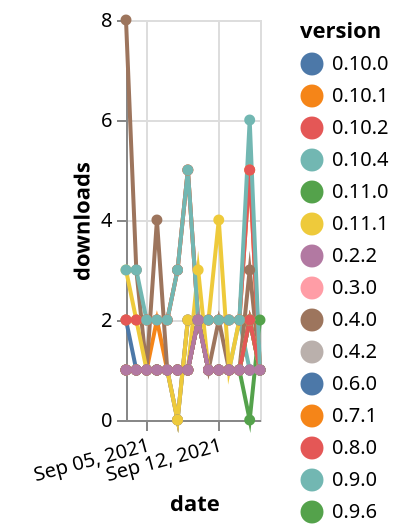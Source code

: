 {"$schema": "https://vega.github.io/schema/vega-lite/v5.json", "description": "A simple bar chart with embedded data.", "data": {"values": [{"date": "2021-09-03", "total": 165, "delta": 1, "version": "0.10.1"}, {"date": "2021-09-04", "total": 166, "delta": 1, "version": "0.10.1"}, {"date": "2021-09-05", "total": 167, "delta": 1, "version": "0.10.1"}, {"date": "2021-09-06", "total": 169, "delta": 2, "version": "0.10.1"}, {"date": "2021-09-07", "total": 170, "delta": 1, "version": "0.10.1"}, {"date": "2021-09-08", "total": 171, "delta": 1, "version": "0.10.1"}, {"date": "2021-09-09", "total": 172, "delta": 1, "version": "0.10.1"}, {"date": "2021-09-10", "total": 174, "delta": 2, "version": "0.10.1"}, {"date": "2021-09-11", "total": 175, "delta": 1, "version": "0.10.1"}, {"date": "2021-09-12", "total": 176, "delta": 1, "version": "0.10.1"}, {"date": "2021-09-13", "total": 177, "delta": 1, "version": "0.10.1"}, {"date": "2021-09-14", "total": 178, "delta": 1, "version": "0.10.1"}, {"date": "2021-09-15", "total": 180, "delta": 2, "version": "0.10.1"}, {"date": "2021-09-16", "total": 181, "delta": 1, "version": "0.10.1"}, {"date": "2021-09-03", "total": 228, "delta": 1, "version": "0.4.0"}, {"date": "2021-09-04", "total": 229, "delta": 1, "version": "0.4.0"}, {"date": "2021-09-05", "total": 230, "delta": 1, "version": "0.4.0"}, {"date": "2021-09-06", "total": 231, "delta": 1, "version": "0.4.0"}, {"date": "2021-09-07", "total": 232, "delta": 1, "version": "0.4.0"}, {"date": "2021-09-08", "total": 233, "delta": 1, "version": "0.4.0"}, {"date": "2021-09-09", "total": 234, "delta": 1, "version": "0.4.0"}, {"date": "2021-09-10", "total": 236, "delta": 2, "version": "0.4.0"}, {"date": "2021-09-11", "total": 237, "delta": 1, "version": "0.4.0"}, {"date": "2021-09-12", "total": 238, "delta": 1, "version": "0.4.0"}, {"date": "2021-09-13", "total": 239, "delta": 1, "version": "0.4.0"}, {"date": "2021-09-14", "total": 240, "delta": 1, "version": "0.4.0"}, {"date": "2021-09-15", "total": 241, "delta": 1, "version": "0.4.0"}, {"date": "2021-09-16", "total": 242, "delta": 1, "version": "0.4.0"}, {"date": "2021-09-03", "total": 246, "delta": 1, "version": "0.9.6"}, {"date": "2021-09-04", "total": 247, "delta": 1, "version": "0.9.6"}, {"date": "2021-09-05", "total": 248, "delta": 1, "version": "0.9.6"}, {"date": "2021-09-06", "total": 249, "delta": 1, "version": "0.9.6"}, {"date": "2021-09-07", "total": 250, "delta": 1, "version": "0.9.6"}, {"date": "2021-09-08", "total": 250, "delta": 0, "version": "0.9.6"}, {"date": "2021-09-09", "total": 252, "delta": 2, "version": "0.9.6"}, {"date": "2021-09-10", "total": 254, "delta": 2, "version": "0.9.6"}, {"date": "2021-09-11", "total": 255, "delta": 1, "version": "0.9.6"}, {"date": "2021-09-12", "total": 256, "delta": 1, "version": "0.9.6"}, {"date": "2021-09-13", "total": 257, "delta": 1, "version": "0.9.6"}, {"date": "2021-09-14", "total": 258, "delta": 1, "version": "0.9.6"}, {"date": "2021-09-15", "total": 258, "delta": 0, "version": "0.9.6"}, {"date": "2021-09-16", "total": 260, "delta": 2, "version": "0.9.6"}, {"date": "2021-09-03", "total": 170, "delta": 1, "version": "0.9.9"}, {"date": "2021-09-04", "total": 171, "delta": 1, "version": "0.9.9"}, {"date": "2021-09-05", "total": 172, "delta": 1, "version": "0.9.9"}, {"date": "2021-09-06", "total": 173, "delta": 1, "version": "0.9.9"}, {"date": "2021-09-07", "total": 174, "delta": 1, "version": "0.9.9"}, {"date": "2021-09-08", "total": 174, "delta": 0, "version": "0.9.9"}, {"date": "2021-09-09", "total": 176, "delta": 2, "version": "0.9.9"}, {"date": "2021-09-10", "total": 178, "delta": 2, "version": "0.9.9"}, {"date": "2021-09-11", "total": 179, "delta": 1, "version": "0.9.9"}, {"date": "2021-09-12", "total": 180, "delta": 1, "version": "0.9.9"}, {"date": "2021-09-13", "total": 181, "delta": 1, "version": "0.9.9"}, {"date": "2021-09-14", "total": 182, "delta": 1, "version": "0.9.9"}, {"date": "2021-09-15", "total": 183, "delta": 1, "version": "0.9.9"}, {"date": "2021-09-16", "total": 184, "delta": 1, "version": "0.9.9"}, {"date": "2021-09-03", "total": 183, "delta": 1, "version": "0.10.4"}, {"date": "2021-09-04", "total": 184, "delta": 1, "version": "0.10.4"}, {"date": "2021-09-05", "total": 185, "delta": 1, "version": "0.10.4"}, {"date": "2021-09-06", "total": 186, "delta": 1, "version": "0.10.4"}, {"date": "2021-09-07", "total": 187, "delta": 1, "version": "0.10.4"}, {"date": "2021-09-08", "total": 188, "delta": 1, "version": "0.10.4"}, {"date": "2021-09-09", "total": 189, "delta": 1, "version": "0.10.4"}, {"date": "2021-09-10", "total": 191, "delta": 2, "version": "0.10.4"}, {"date": "2021-09-11", "total": 192, "delta": 1, "version": "0.10.4"}, {"date": "2021-09-12", "total": 193, "delta": 1, "version": "0.10.4"}, {"date": "2021-09-13", "total": 194, "delta": 1, "version": "0.10.4"}, {"date": "2021-09-14", "total": 196, "delta": 2, "version": "0.10.4"}, {"date": "2021-09-15", "total": 197, "delta": 1, "version": "0.10.4"}, {"date": "2021-09-16", "total": 198, "delta": 1, "version": "0.10.4"}, {"date": "2021-09-03", "total": 715, "delta": 8, "version": "1.0.1"}, {"date": "2021-09-04", "total": 718, "delta": 3, "version": "1.0.1"}, {"date": "2021-09-05", "total": 719, "delta": 1, "version": "1.0.1"}, {"date": "2021-09-06", "total": 723, "delta": 4, "version": "1.0.1"}, {"date": "2021-09-07", "total": 724, "delta": 1, "version": "1.0.1"}, {"date": "2021-09-08", "total": 725, "delta": 1, "version": "1.0.1"}, {"date": "2021-09-09", "total": 726, "delta": 1, "version": "1.0.1"}, {"date": "2021-09-10", "total": 728, "delta": 2, "version": "1.0.1"}, {"date": "2021-09-11", "total": 729, "delta": 1, "version": "1.0.1"}, {"date": "2021-09-12", "total": 731, "delta": 2, "version": "1.0.1"}, {"date": "2021-09-13", "total": 732, "delta": 1, "version": "1.0.1"}, {"date": "2021-09-14", "total": 733, "delta": 1, "version": "1.0.1"}, {"date": "2021-09-15", "total": 736, "delta": 3, "version": "1.0.1"}, {"date": "2021-09-16", "total": 737, "delta": 1, "version": "1.0.1"}, {"date": "2021-09-03", "total": 263, "delta": 3, "version": "0.9.7"}, {"date": "2021-09-04", "total": 265, "delta": 2, "version": "0.9.7"}, {"date": "2021-09-05", "total": 266, "delta": 1, "version": "0.9.7"}, {"date": "2021-09-06", "total": 267, "delta": 1, "version": "0.9.7"}, {"date": "2021-09-07", "total": 268, "delta": 1, "version": "0.9.7"}, {"date": "2021-09-08", "total": 268, "delta": 0, "version": "0.9.7"}, {"date": "2021-09-09", "total": 270, "delta": 2, "version": "0.9.7"}, {"date": "2021-09-10", "total": 272, "delta": 2, "version": "0.9.7"}, {"date": "2021-09-11", "total": 274, "delta": 2, "version": "0.9.7"}, {"date": "2021-09-12", "total": 278, "delta": 4, "version": "0.9.7"}, {"date": "2021-09-13", "total": 279, "delta": 1, "version": "0.9.7"}, {"date": "2021-09-14", "total": 281, "delta": 2, "version": "0.9.7"}, {"date": "2021-09-15", "total": 283, "delta": 2, "version": "0.9.7"}, {"date": "2021-09-16", "total": 284, "delta": 1, "version": "0.9.7"}, {"date": "2021-09-03", "total": 134, "delta": 1, "version": "1.0.0"}, {"date": "2021-09-04", "total": 135, "delta": 1, "version": "1.0.0"}, {"date": "2021-09-05", "total": 136, "delta": 1, "version": "1.0.0"}, {"date": "2021-09-06", "total": 137, "delta": 1, "version": "1.0.0"}, {"date": "2021-09-07", "total": 138, "delta": 1, "version": "1.0.0"}, {"date": "2021-09-08", "total": 139, "delta": 1, "version": "1.0.0"}, {"date": "2021-09-09", "total": 140, "delta": 1, "version": "1.0.0"}, {"date": "2021-09-10", "total": 142, "delta": 2, "version": "1.0.0"}, {"date": "2021-09-11", "total": 143, "delta": 1, "version": "1.0.0"}, {"date": "2021-09-12", "total": 144, "delta": 1, "version": "1.0.0"}, {"date": "2021-09-13", "total": 145, "delta": 1, "version": "1.0.0"}, {"date": "2021-09-14", "total": 146, "delta": 1, "version": "1.0.0"}, {"date": "2021-09-15", "total": 148, "delta": 2, "version": "1.0.0"}, {"date": "2021-09-16", "total": 149, "delta": 1, "version": "1.0.0"}, {"date": "2021-09-03", "total": 225, "delta": 1, "version": "0.4.2"}, {"date": "2021-09-04", "total": 226, "delta": 1, "version": "0.4.2"}, {"date": "2021-09-05", "total": 227, "delta": 1, "version": "0.4.2"}, {"date": "2021-09-06", "total": 228, "delta": 1, "version": "0.4.2"}, {"date": "2021-09-07", "total": 229, "delta": 1, "version": "0.4.2"}, {"date": "2021-09-08", "total": 230, "delta": 1, "version": "0.4.2"}, {"date": "2021-09-09", "total": 231, "delta": 1, "version": "0.4.2"}, {"date": "2021-09-10", "total": 233, "delta": 2, "version": "0.4.2"}, {"date": "2021-09-11", "total": 234, "delta": 1, "version": "0.4.2"}, {"date": "2021-09-12", "total": 235, "delta": 1, "version": "0.4.2"}, {"date": "2021-09-13", "total": 236, "delta": 1, "version": "0.4.2"}, {"date": "2021-09-14", "total": 237, "delta": 1, "version": "0.4.2"}, {"date": "2021-09-15", "total": 238, "delta": 1, "version": "0.4.2"}, {"date": "2021-09-16", "total": 239, "delta": 1, "version": "0.4.2"}, {"date": "2021-09-03", "total": 164, "delta": 2, "version": "0.10.0"}, {"date": "2021-09-04", "total": 165, "delta": 1, "version": "0.10.0"}, {"date": "2021-09-05", "total": 166, "delta": 1, "version": "0.10.0"}, {"date": "2021-09-06", "total": 167, "delta": 1, "version": "0.10.0"}, {"date": "2021-09-07", "total": 168, "delta": 1, "version": "0.10.0"}, {"date": "2021-09-08", "total": 169, "delta": 1, "version": "0.10.0"}, {"date": "2021-09-09", "total": 170, "delta": 1, "version": "0.10.0"}, {"date": "2021-09-10", "total": 172, "delta": 2, "version": "0.10.0"}, {"date": "2021-09-11", "total": 173, "delta": 1, "version": "0.10.0"}, {"date": "2021-09-12", "total": 174, "delta": 1, "version": "0.10.0"}, {"date": "2021-09-13", "total": 175, "delta": 1, "version": "0.10.0"}, {"date": "2021-09-14", "total": 176, "delta": 1, "version": "0.10.0"}, {"date": "2021-09-15", "total": 178, "delta": 2, "version": "0.10.0"}, {"date": "2021-09-16", "total": 179, "delta": 1, "version": "0.10.0"}, {"date": "2021-09-03", "total": 239, "delta": 1, "version": "0.3.0"}, {"date": "2021-09-04", "total": 240, "delta": 1, "version": "0.3.0"}, {"date": "2021-09-05", "total": 241, "delta": 1, "version": "0.3.0"}, {"date": "2021-09-06", "total": 242, "delta": 1, "version": "0.3.0"}, {"date": "2021-09-07", "total": 243, "delta": 1, "version": "0.3.0"}, {"date": "2021-09-08", "total": 244, "delta": 1, "version": "0.3.0"}, {"date": "2021-09-09", "total": 245, "delta": 1, "version": "0.3.0"}, {"date": "2021-09-10", "total": 247, "delta": 2, "version": "0.3.0"}, {"date": "2021-09-11", "total": 248, "delta": 1, "version": "0.3.0"}, {"date": "2021-09-12", "total": 249, "delta": 1, "version": "0.3.0"}, {"date": "2021-09-13", "total": 250, "delta": 1, "version": "0.3.0"}, {"date": "2021-09-14", "total": 251, "delta": 1, "version": "0.3.0"}, {"date": "2021-09-15", "total": 252, "delta": 1, "version": "0.3.0"}, {"date": "2021-09-16", "total": 253, "delta": 1, "version": "0.3.0"}, {"date": "2021-09-03", "total": 2159, "delta": 2, "version": "0.7.1"}, {"date": "2021-09-04", "total": 2161, "delta": 2, "version": "0.7.1"}, {"date": "2021-09-05", "total": 2163, "delta": 2, "version": "0.7.1"}, {"date": "2021-09-06", "total": 2165, "delta": 2, "version": "0.7.1"}, {"date": "2021-09-07", "total": 2167, "delta": 2, "version": "0.7.1"}, {"date": "2021-09-08", "total": 2170, "delta": 3, "version": "0.7.1"}, {"date": "2021-09-09", "total": 2175, "delta": 5, "version": "0.7.1"}, {"date": "2021-09-10", "total": 2177, "delta": 2, "version": "0.7.1"}, {"date": "2021-09-11", "total": 2179, "delta": 2, "version": "0.7.1"}, {"date": "2021-09-12", "total": 2181, "delta": 2, "version": "0.7.1"}, {"date": "2021-09-13", "total": 2183, "delta": 2, "version": "0.7.1"}, {"date": "2021-09-14", "total": 2185, "delta": 2, "version": "0.7.1"}, {"date": "2021-09-15", "total": 2190, "delta": 5, "version": "0.7.1"}, {"date": "2021-09-16", "total": 2191, "delta": 1, "version": "0.7.1"}, {"date": "2021-09-03", "total": 2119, "delta": 2, "version": "0.8.0"}, {"date": "2021-09-04", "total": 2121, "delta": 2, "version": "0.8.0"}, {"date": "2021-09-05", "total": 2123, "delta": 2, "version": "0.8.0"}, {"date": "2021-09-06", "total": 2125, "delta": 2, "version": "0.8.0"}, {"date": "2021-09-07", "total": 2127, "delta": 2, "version": "0.8.0"}, {"date": "2021-09-08", "total": 2130, "delta": 3, "version": "0.8.0"}, {"date": "2021-09-09", "total": 2135, "delta": 5, "version": "0.8.0"}, {"date": "2021-09-10", "total": 2137, "delta": 2, "version": "0.8.0"}, {"date": "2021-09-11", "total": 2139, "delta": 2, "version": "0.8.0"}, {"date": "2021-09-12", "total": 2141, "delta": 2, "version": "0.8.0"}, {"date": "2021-09-13", "total": 2143, "delta": 2, "version": "0.8.0"}, {"date": "2021-09-14", "total": 2145, "delta": 2, "version": "0.8.0"}, {"date": "2021-09-15", "total": 2150, "delta": 5, "version": "0.8.0"}, {"date": "2021-09-16", "total": 2151, "delta": 1, "version": "0.8.0"}, {"date": "2021-09-03", "total": 916, "delta": 1, "version": "0.11.1"}, {"date": "2021-09-04", "total": 917, "delta": 1, "version": "0.11.1"}, {"date": "2021-09-05", "total": 918, "delta": 1, "version": "0.11.1"}, {"date": "2021-09-06", "total": 919, "delta": 1, "version": "0.11.1"}, {"date": "2021-09-07", "total": 920, "delta": 1, "version": "0.11.1"}, {"date": "2021-09-08", "total": 921, "delta": 1, "version": "0.11.1"}, {"date": "2021-09-09", "total": 922, "delta": 1, "version": "0.11.1"}, {"date": "2021-09-10", "total": 925, "delta": 3, "version": "0.11.1"}, {"date": "2021-09-11", "total": 926, "delta": 1, "version": "0.11.1"}, {"date": "2021-09-12", "total": 927, "delta": 1, "version": "0.11.1"}, {"date": "2021-09-13", "total": 928, "delta": 1, "version": "0.11.1"}, {"date": "2021-09-14", "total": 929, "delta": 1, "version": "0.11.1"}, {"date": "2021-09-15", "total": 931, "delta": 2, "version": "0.11.1"}, {"date": "2021-09-16", "total": 932, "delta": 1, "version": "0.11.1"}, {"date": "2021-09-03", "total": 316, "delta": 1, "version": "0.6.0"}, {"date": "2021-09-04", "total": 317, "delta": 1, "version": "0.6.0"}, {"date": "2021-09-05", "total": 318, "delta": 1, "version": "0.6.0"}, {"date": "2021-09-06", "total": 319, "delta": 1, "version": "0.6.0"}, {"date": "2021-09-07", "total": 320, "delta": 1, "version": "0.6.0"}, {"date": "2021-09-08", "total": 321, "delta": 1, "version": "0.6.0"}, {"date": "2021-09-09", "total": 322, "delta": 1, "version": "0.6.0"}, {"date": "2021-09-10", "total": 324, "delta": 2, "version": "0.6.0"}, {"date": "2021-09-11", "total": 325, "delta": 1, "version": "0.6.0"}, {"date": "2021-09-12", "total": 326, "delta": 1, "version": "0.6.0"}, {"date": "2021-09-13", "total": 327, "delta": 1, "version": "0.6.0"}, {"date": "2021-09-14", "total": 328, "delta": 1, "version": "0.6.0"}, {"date": "2021-09-15", "total": 329, "delta": 1, "version": "0.6.0"}, {"date": "2021-09-16", "total": 330, "delta": 1, "version": "0.6.0"}, {"date": "2021-09-03", "total": 149, "delta": 1, "version": "0.11.0"}, {"date": "2021-09-04", "total": 150, "delta": 1, "version": "0.11.0"}, {"date": "2021-09-05", "total": 151, "delta": 1, "version": "0.11.0"}, {"date": "2021-09-06", "total": 152, "delta": 1, "version": "0.11.0"}, {"date": "2021-09-07", "total": 153, "delta": 1, "version": "0.11.0"}, {"date": "2021-09-08", "total": 154, "delta": 1, "version": "0.11.0"}, {"date": "2021-09-09", "total": 155, "delta": 1, "version": "0.11.0"}, {"date": "2021-09-10", "total": 157, "delta": 2, "version": "0.11.0"}, {"date": "2021-09-11", "total": 158, "delta": 1, "version": "0.11.0"}, {"date": "2021-09-12", "total": 159, "delta": 1, "version": "0.11.0"}, {"date": "2021-09-13", "total": 160, "delta": 1, "version": "0.11.0"}, {"date": "2021-09-14", "total": 161, "delta": 1, "version": "0.11.0"}, {"date": "2021-09-15", "total": 163, "delta": 2, "version": "0.11.0"}, {"date": "2021-09-16", "total": 164, "delta": 1, "version": "0.11.0"}, {"date": "2021-09-03", "total": 179, "delta": 1, "version": "0.10.2"}, {"date": "2021-09-04", "total": 180, "delta": 1, "version": "0.10.2"}, {"date": "2021-09-05", "total": 181, "delta": 1, "version": "0.10.2"}, {"date": "2021-09-06", "total": 182, "delta": 1, "version": "0.10.2"}, {"date": "2021-09-07", "total": 183, "delta": 1, "version": "0.10.2"}, {"date": "2021-09-08", "total": 184, "delta": 1, "version": "0.10.2"}, {"date": "2021-09-09", "total": 185, "delta": 1, "version": "0.10.2"}, {"date": "2021-09-10", "total": 187, "delta": 2, "version": "0.10.2"}, {"date": "2021-09-11", "total": 188, "delta": 1, "version": "0.10.2"}, {"date": "2021-09-12", "total": 189, "delta": 1, "version": "0.10.2"}, {"date": "2021-09-13", "total": 190, "delta": 1, "version": "0.10.2"}, {"date": "2021-09-14", "total": 191, "delta": 1, "version": "0.10.2"}, {"date": "2021-09-15", "total": 193, "delta": 2, "version": "0.10.2"}, {"date": "2021-09-16", "total": 194, "delta": 1, "version": "0.10.2"}, {"date": "2021-09-03", "total": 2357, "delta": 3, "version": "0.9.0"}, {"date": "2021-09-04", "total": 2360, "delta": 3, "version": "0.9.0"}, {"date": "2021-09-05", "total": 2362, "delta": 2, "version": "0.9.0"}, {"date": "2021-09-06", "total": 2364, "delta": 2, "version": "0.9.0"}, {"date": "2021-09-07", "total": 2366, "delta": 2, "version": "0.9.0"}, {"date": "2021-09-08", "total": 2369, "delta": 3, "version": "0.9.0"}, {"date": "2021-09-09", "total": 2374, "delta": 5, "version": "0.9.0"}, {"date": "2021-09-10", "total": 2376, "delta": 2, "version": "0.9.0"}, {"date": "2021-09-11", "total": 2378, "delta": 2, "version": "0.9.0"}, {"date": "2021-09-12", "total": 2380, "delta": 2, "version": "0.9.0"}, {"date": "2021-09-13", "total": 2382, "delta": 2, "version": "0.9.0"}, {"date": "2021-09-14", "total": 2384, "delta": 2, "version": "0.9.0"}, {"date": "2021-09-15", "total": 2390, "delta": 6, "version": "0.9.0"}, {"date": "2021-09-16", "total": 2391, "delta": 1, "version": "0.9.0"}, {"date": "2021-09-03", "total": 229, "delta": 1, "version": "0.2.2"}, {"date": "2021-09-04", "total": 230, "delta": 1, "version": "0.2.2"}, {"date": "2021-09-05", "total": 231, "delta": 1, "version": "0.2.2"}, {"date": "2021-09-06", "total": 232, "delta": 1, "version": "0.2.2"}, {"date": "2021-09-07", "total": 233, "delta": 1, "version": "0.2.2"}, {"date": "2021-09-08", "total": 234, "delta": 1, "version": "0.2.2"}, {"date": "2021-09-09", "total": 235, "delta": 1, "version": "0.2.2"}, {"date": "2021-09-10", "total": 237, "delta": 2, "version": "0.2.2"}, {"date": "2021-09-11", "total": 238, "delta": 1, "version": "0.2.2"}, {"date": "2021-09-12", "total": 239, "delta": 1, "version": "0.2.2"}, {"date": "2021-09-13", "total": 240, "delta": 1, "version": "0.2.2"}, {"date": "2021-09-14", "total": 241, "delta": 1, "version": "0.2.2"}, {"date": "2021-09-15", "total": 242, "delta": 1, "version": "0.2.2"}, {"date": "2021-09-16", "total": 243, "delta": 1, "version": "0.2.2"}]}, "width": "container", "mark": {"type": "line", "point": {"filled": true}}, "encoding": {"x": {"field": "date", "type": "temporal", "timeUnit": "yearmonthdate", "title": "date", "axis": {"labelAngle": -15}}, "y": {"field": "delta", "type": "quantitative", "title": "downloads"}, "color": {"field": "version", "type": "nominal"}, "tooltip": {"field": "delta"}}}